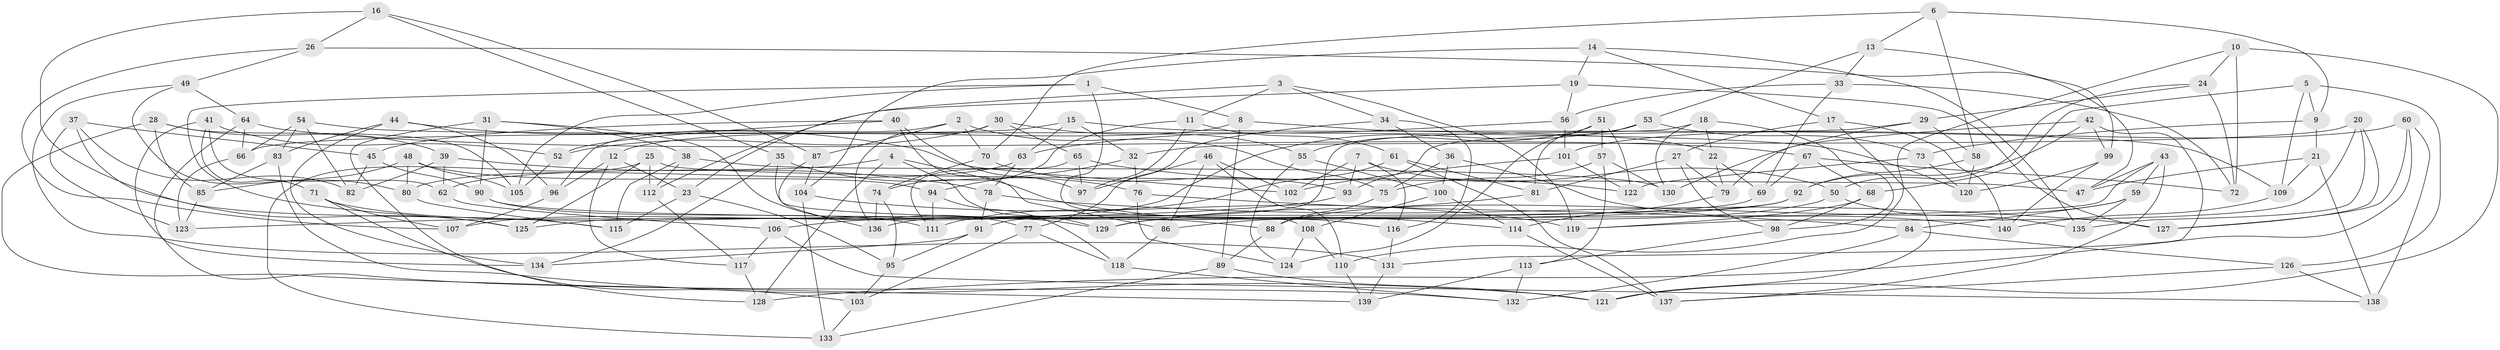// Generated by graph-tools (version 1.1) at 2025/26/03/09/25 03:26:49]
// undirected, 140 vertices, 280 edges
graph export_dot {
graph [start="1"]
  node [color=gray90,style=filled];
  1;
  2;
  3;
  4;
  5;
  6;
  7;
  8;
  9;
  10;
  11;
  12;
  13;
  14;
  15;
  16;
  17;
  18;
  19;
  20;
  21;
  22;
  23;
  24;
  25;
  26;
  27;
  28;
  29;
  30;
  31;
  32;
  33;
  34;
  35;
  36;
  37;
  38;
  39;
  40;
  41;
  42;
  43;
  44;
  45;
  46;
  47;
  48;
  49;
  50;
  51;
  52;
  53;
  54;
  55;
  56;
  57;
  58;
  59;
  60;
  61;
  62;
  63;
  64;
  65;
  66;
  67;
  68;
  69;
  70;
  71;
  72;
  73;
  74;
  75;
  76;
  77;
  78;
  79;
  80;
  81;
  82;
  83;
  84;
  85;
  86;
  87;
  88;
  89;
  90;
  91;
  92;
  93;
  94;
  95;
  96;
  97;
  98;
  99;
  100;
  101;
  102;
  103;
  104;
  105;
  106;
  107;
  108;
  109;
  110;
  111;
  112;
  113;
  114;
  115;
  116;
  117;
  118;
  119;
  120;
  121;
  122;
  123;
  124;
  125;
  126;
  127;
  128;
  129;
  130;
  131;
  132;
  133;
  134;
  135;
  136;
  137;
  138;
  139;
  140;
  1 -- 108;
  1 -- 125;
  1 -- 105;
  1 -- 8;
  2 -- 96;
  2 -- 87;
  2 -- 70;
  2 -- 75;
  3 -- 11;
  3 -- 23;
  3 -- 34;
  3 -- 119;
  4 -- 62;
  4 -- 129;
  4 -- 128;
  4 -- 114;
  5 -- 9;
  5 -- 126;
  5 -- 109;
  5 -- 68;
  6 -- 70;
  6 -- 13;
  6 -- 58;
  6 -- 9;
  7 -- 116;
  7 -- 93;
  7 -- 102;
  7 -- 50;
  8 -- 89;
  8 -- 12;
  8 -- 22;
  9 -- 73;
  9 -- 21;
  10 -- 110;
  10 -- 24;
  10 -- 121;
  10 -- 72;
  11 -- 74;
  11 -- 61;
  11 -- 97;
  12 -- 23;
  12 -- 96;
  12 -- 117;
  13 -- 99;
  13 -- 33;
  13 -- 53;
  14 -- 135;
  14 -- 17;
  14 -- 104;
  14 -- 19;
  15 -- 63;
  15 -- 109;
  15 -- 66;
  15 -- 32;
  16 -- 26;
  16 -- 87;
  16 -- 35;
  16 -- 115;
  17 -- 140;
  17 -- 121;
  17 -- 27;
  18 -- 91;
  18 -- 130;
  18 -- 22;
  18 -- 98;
  19 -- 127;
  19 -- 56;
  19 -- 112;
  20 -- 135;
  20 -- 119;
  20 -- 127;
  20 -- 32;
  21 -- 47;
  21 -- 138;
  21 -- 109;
  22 -- 69;
  22 -- 79;
  23 -- 115;
  23 -- 95;
  24 -- 50;
  24 -- 72;
  24 -- 29;
  25 -- 47;
  25 -- 125;
  25 -- 112;
  25 -- 133;
  26 -- 47;
  26 -- 49;
  26 -- 107;
  27 -- 79;
  27 -- 98;
  27 -- 81;
  28 -- 139;
  28 -- 105;
  28 -- 85;
  28 -- 39;
  29 -- 130;
  29 -- 93;
  29 -- 58;
  30 -- 136;
  30 -- 52;
  30 -- 65;
  30 -- 55;
  31 -- 128;
  31 -- 90;
  31 -- 77;
  31 -- 38;
  32 -- 94;
  32 -- 76;
  33 -- 56;
  33 -- 69;
  33 -- 72;
  34 -- 116;
  34 -- 36;
  34 -- 77;
  35 -- 88;
  35 -- 76;
  35 -- 134;
  36 -- 140;
  36 -- 75;
  36 -- 100;
  37 -- 125;
  37 -- 82;
  37 -- 45;
  37 -- 123;
  38 -- 130;
  38 -- 115;
  38 -- 112;
  39 -- 82;
  39 -- 78;
  39 -- 62;
  40 -- 45;
  40 -- 97;
  40 -- 52;
  40 -- 86;
  41 -- 62;
  41 -- 134;
  41 -- 71;
  41 -- 52;
  42 -- 92;
  42 -- 79;
  42 -- 99;
  42 -- 131;
  43 -- 59;
  43 -- 129;
  43 -- 137;
  43 -- 47;
  44 -- 83;
  44 -- 102;
  44 -- 134;
  44 -- 96;
  45 -- 82;
  45 -- 90;
  46 -- 102;
  46 -- 86;
  46 -- 97;
  46 -- 110;
  48 -- 85;
  48 -- 80;
  48 -- 105;
  48 -- 94;
  49 -- 80;
  49 -- 131;
  49 -- 64;
  50 -- 135;
  50 -- 86;
  51 -- 124;
  51 -- 122;
  51 -- 55;
  51 -- 57;
  52 -- 105;
  53 -- 107;
  53 -- 81;
  53 -- 73;
  54 -- 66;
  54 -- 120;
  54 -- 83;
  54 -- 82;
  55 -- 124;
  55 -- 100;
  56 -- 101;
  56 -- 63;
  57 -- 75;
  57 -- 130;
  57 -- 113;
  58 -- 92;
  58 -- 120;
  59 -- 84;
  59 -- 135;
  59 -- 88;
  60 -- 128;
  60 -- 101;
  60 -- 138;
  60 -- 127;
  61 -- 137;
  61 -- 81;
  61 -- 111;
  62 -- 106;
  63 -- 80;
  63 -- 78;
  64 -- 66;
  64 -- 132;
  64 -- 67;
  65 -- 122;
  65 -- 97;
  65 -- 111;
  66 -- 123;
  67 -- 68;
  67 -- 72;
  67 -- 69;
  68 -- 119;
  68 -- 98;
  69 -- 106;
  70 -- 74;
  70 -- 93;
  71 -- 129;
  71 -- 103;
  71 -- 107;
  73 -- 120;
  73 -- 122;
  74 -- 136;
  74 -- 95;
  75 -- 88;
  76 -- 124;
  76 -- 84;
  77 -- 118;
  77 -- 103;
  78 -- 127;
  78 -- 91;
  79 -- 114;
  80 -- 115;
  81 -- 129;
  83 -- 121;
  83 -- 85;
  84 -- 132;
  84 -- 126;
  85 -- 123;
  86 -- 118;
  87 -- 104;
  87 -- 136;
  88 -- 89;
  89 -- 133;
  89 -- 121;
  90 -- 116;
  90 -- 111;
  91 -- 134;
  91 -- 95;
  92 -- 125;
  92 -- 136;
  93 -- 123;
  94 -- 111;
  94 -- 118;
  95 -- 103;
  96 -- 107;
  98 -- 113;
  99 -- 140;
  99 -- 120;
  100 -- 114;
  100 -- 108;
  101 -- 122;
  101 -- 102;
  103 -- 133;
  104 -- 133;
  104 -- 119;
  106 -- 138;
  106 -- 117;
  108 -- 110;
  108 -- 124;
  109 -- 140;
  110 -- 139;
  112 -- 117;
  113 -- 132;
  113 -- 139;
  114 -- 137;
  116 -- 131;
  117 -- 128;
  118 -- 132;
  126 -- 137;
  126 -- 138;
  131 -- 139;
}
